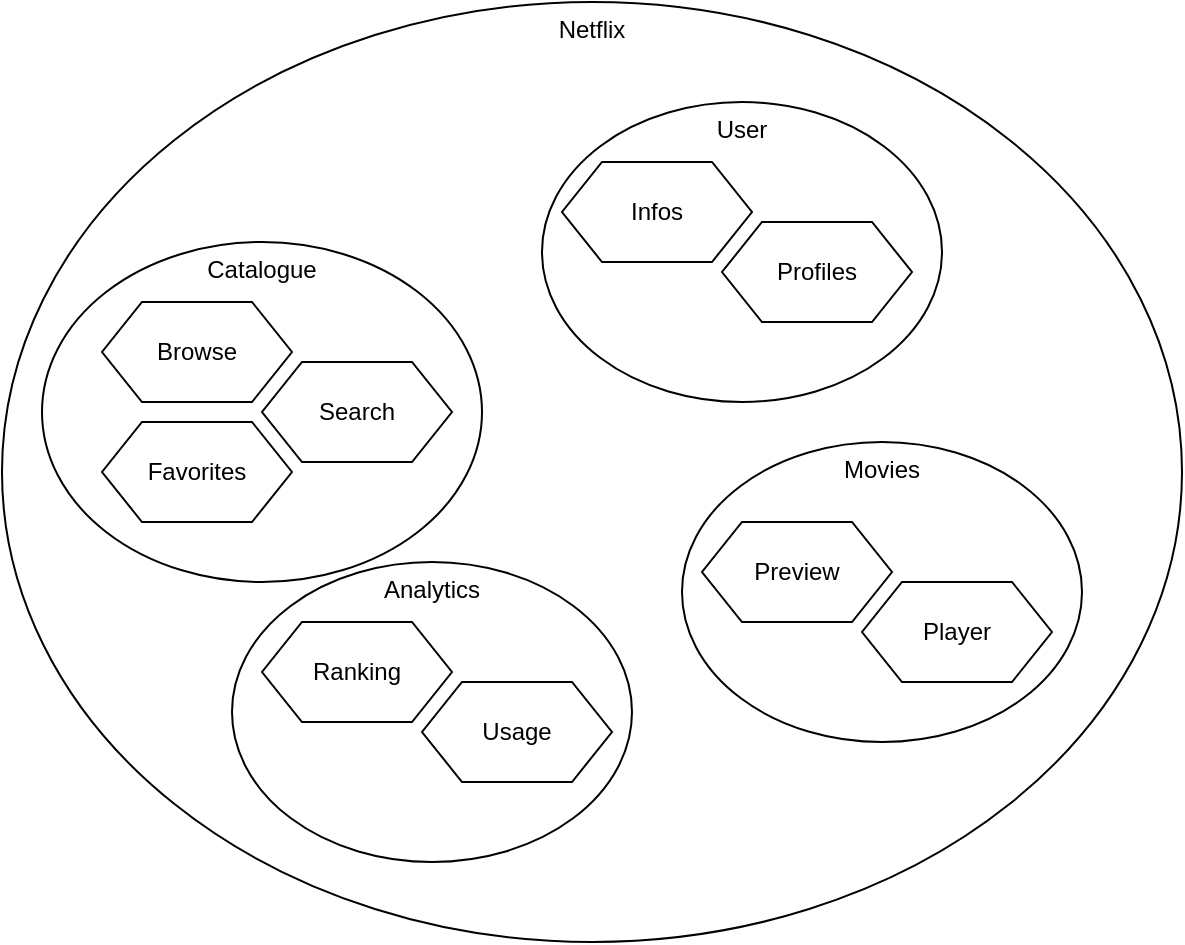 <mxfile version="16.5.1" type="device"><diagram id="AhfAZXpLhj_gVg7xxpew" name="Page-1"><mxGraphModel dx="1422" dy="865" grid="1" gridSize="10" guides="1" tooltips="1" connect="1" arrows="1" fold="1" page="1" pageScale="1" pageWidth="850" pageHeight="1100" math="0" shadow="0"><root><mxCell id="0"/><mxCell id="1" parent="0"/><mxCell id="ukESbyiBj-0xqNeuw1iU-1" value="Netflix" style="ellipse;whiteSpace=wrap;html=1;verticalAlign=top;" vertex="1" parent="1"><mxGeometry x="110" y="90" width="590" height="470" as="geometry"/></mxCell><mxCell id="ukESbyiBj-0xqNeuw1iU-2" value="Catalogue" style="ellipse;whiteSpace=wrap;html=1;verticalAlign=top;" vertex="1" parent="1"><mxGeometry x="130" y="210" width="220" height="170" as="geometry"/></mxCell><mxCell id="ukESbyiBj-0xqNeuw1iU-3" value="User" style="ellipse;whiteSpace=wrap;html=1;verticalAlign=top;" vertex="1" parent="1"><mxGeometry x="380" y="140" width="200" height="150" as="geometry"/></mxCell><mxCell id="ukESbyiBj-0xqNeuw1iU-4" value="Movies" style="ellipse;whiteSpace=wrap;html=1;verticalAlign=top;" vertex="1" parent="1"><mxGeometry x="450" y="310" width="200" height="150" as="geometry"/></mxCell><mxCell id="ukESbyiBj-0xqNeuw1iU-5" value="Analytics" style="ellipse;whiteSpace=wrap;html=1;verticalAlign=top;" vertex="1" parent="1"><mxGeometry x="225" y="370" width="200" height="150" as="geometry"/></mxCell><mxCell id="ukESbyiBj-0xqNeuw1iU-6" value="Preview" style="shape=hexagon;perimeter=hexagonPerimeter2;whiteSpace=wrap;html=1;fixedSize=1;" vertex="1" parent="1"><mxGeometry x="460" y="350" width="95" height="50" as="geometry"/></mxCell><mxCell id="ukESbyiBj-0xqNeuw1iU-7" value="Player" style="shape=hexagon;perimeter=hexagonPerimeter2;whiteSpace=wrap;html=1;fixedSize=1;" vertex="1" parent="1"><mxGeometry x="540" y="380" width="95" height="50" as="geometry"/></mxCell><mxCell id="ukESbyiBj-0xqNeuw1iU-8" value="Ranking" style="shape=hexagon;perimeter=hexagonPerimeter2;whiteSpace=wrap;html=1;fixedSize=1;" vertex="1" parent="1"><mxGeometry x="240" y="400" width="95" height="50" as="geometry"/></mxCell><mxCell id="ukESbyiBj-0xqNeuw1iU-9" value="Usage" style="shape=hexagon;perimeter=hexagonPerimeter2;whiteSpace=wrap;html=1;fixedSize=1;" vertex="1" parent="1"><mxGeometry x="320" y="430" width="95" height="50" as="geometry"/></mxCell><mxCell id="ukESbyiBj-0xqNeuw1iU-10" value="Infos" style="shape=hexagon;perimeter=hexagonPerimeter2;whiteSpace=wrap;html=1;fixedSize=1;" vertex="1" parent="1"><mxGeometry x="390" y="170" width="95" height="50" as="geometry"/></mxCell><mxCell id="ukESbyiBj-0xqNeuw1iU-11" value="Profiles" style="shape=hexagon;perimeter=hexagonPerimeter2;whiteSpace=wrap;html=1;fixedSize=1;" vertex="1" parent="1"><mxGeometry x="470" y="200" width="95" height="50" as="geometry"/></mxCell><mxCell id="ukESbyiBj-0xqNeuw1iU-12" value="Browse" style="shape=hexagon;perimeter=hexagonPerimeter2;whiteSpace=wrap;html=1;fixedSize=1;" vertex="1" parent="1"><mxGeometry x="160" y="240" width="95" height="50" as="geometry"/></mxCell><mxCell id="ukESbyiBj-0xqNeuw1iU-13" value="Search" style="shape=hexagon;perimeter=hexagonPerimeter2;whiteSpace=wrap;html=1;fixedSize=1;" vertex="1" parent="1"><mxGeometry x="240" y="270" width="95" height="50" as="geometry"/></mxCell><mxCell id="ukESbyiBj-0xqNeuw1iU-14" value="Favorites" style="shape=hexagon;perimeter=hexagonPerimeter2;whiteSpace=wrap;html=1;fixedSize=1;" vertex="1" parent="1"><mxGeometry x="160" y="300" width="95" height="50" as="geometry"/></mxCell></root></mxGraphModel></diagram></mxfile>